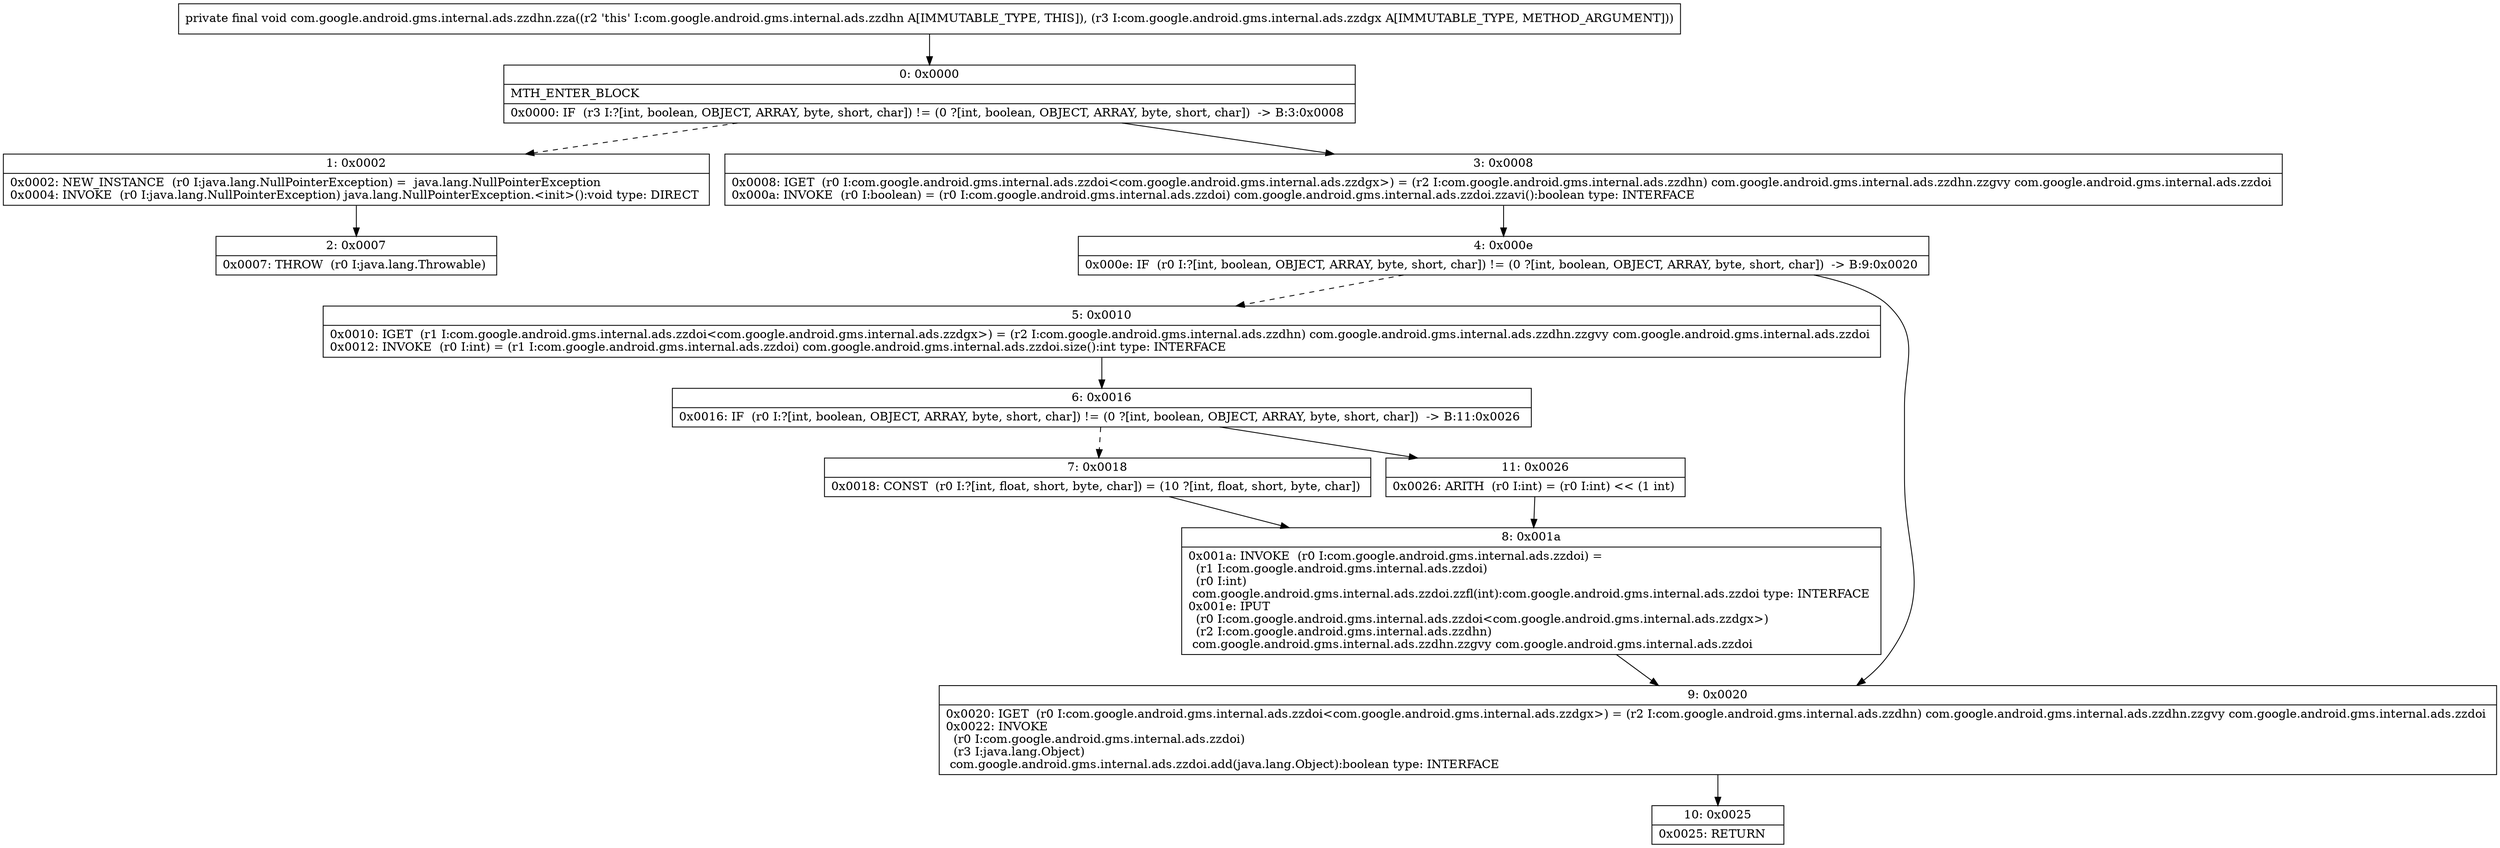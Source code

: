digraph "CFG forcom.google.android.gms.internal.ads.zzdhn.zza(Lcom\/google\/android\/gms\/internal\/ads\/zzdgx;)V" {
Node_0 [shape=record,label="{0\:\ 0x0000|MTH_ENTER_BLOCK\l|0x0000: IF  (r3 I:?[int, boolean, OBJECT, ARRAY, byte, short, char]) != (0 ?[int, boolean, OBJECT, ARRAY, byte, short, char])  \-\> B:3:0x0008 \l}"];
Node_1 [shape=record,label="{1\:\ 0x0002|0x0002: NEW_INSTANCE  (r0 I:java.lang.NullPointerException) =  java.lang.NullPointerException \l0x0004: INVOKE  (r0 I:java.lang.NullPointerException) java.lang.NullPointerException.\<init\>():void type: DIRECT \l}"];
Node_2 [shape=record,label="{2\:\ 0x0007|0x0007: THROW  (r0 I:java.lang.Throwable) \l}"];
Node_3 [shape=record,label="{3\:\ 0x0008|0x0008: IGET  (r0 I:com.google.android.gms.internal.ads.zzdoi\<com.google.android.gms.internal.ads.zzdgx\>) = (r2 I:com.google.android.gms.internal.ads.zzdhn) com.google.android.gms.internal.ads.zzdhn.zzgvy com.google.android.gms.internal.ads.zzdoi \l0x000a: INVOKE  (r0 I:boolean) = (r0 I:com.google.android.gms.internal.ads.zzdoi) com.google.android.gms.internal.ads.zzdoi.zzavi():boolean type: INTERFACE \l}"];
Node_4 [shape=record,label="{4\:\ 0x000e|0x000e: IF  (r0 I:?[int, boolean, OBJECT, ARRAY, byte, short, char]) != (0 ?[int, boolean, OBJECT, ARRAY, byte, short, char])  \-\> B:9:0x0020 \l}"];
Node_5 [shape=record,label="{5\:\ 0x0010|0x0010: IGET  (r1 I:com.google.android.gms.internal.ads.zzdoi\<com.google.android.gms.internal.ads.zzdgx\>) = (r2 I:com.google.android.gms.internal.ads.zzdhn) com.google.android.gms.internal.ads.zzdhn.zzgvy com.google.android.gms.internal.ads.zzdoi \l0x0012: INVOKE  (r0 I:int) = (r1 I:com.google.android.gms.internal.ads.zzdoi) com.google.android.gms.internal.ads.zzdoi.size():int type: INTERFACE \l}"];
Node_6 [shape=record,label="{6\:\ 0x0016|0x0016: IF  (r0 I:?[int, boolean, OBJECT, ARRAY, byte, short, char]) != (0 ?[int, boolean, OBJECT, ARRAY, byte, short, char])  \-\> B:11:0x0026 \l}"];
Node_7 [shape=record,label="{7\:\ 0x0018|0x0018: CONST  (r0 I:?[int, float, short, byte, char]) = (10 ?[int, float, short, byte, char]) \l}"];
Node_8 [shape=record,label="{8\:\ 0x001a|0x001a: INVOKE  (r0 I:com.google.android.gms.internal.ads.zzdoi) = \l  (r1 I:com.google.android.gms.internal.ads.zzdoi)\l  (r0 I:int)\l com.google.android.gms.internal.ads.zzdoi.zzfl(int):com.google.android.gms.internal.ads.zzdoi type: INTERFACE \l0x001e: IPUT  \l  (r0 I:com.google.android.gms.internal.ads.zzdoi\<com.google.android.gms.internal.ads.zzdgx\>)\l  (r2 I:com.google.android.gms.internal.ads.zzdhn)\l com.google.android.gms.internal.ads.zzdhn.zzgvy com.google.android.gms.internal.ads.zzdoi \l}"];
Node_9 [shape=record,label="{9\:\ 0x0020|0x0020: IGET  (r0 I:com.google.android.gms.internal.ads.zzdoi\<com.google.android.gms.internal.ads.zzdgx\>) = (r2 I:com.google.android.gms.internal.ads.zzdhn) com.google.android.gms.internal.ads.zzdhn.zzgvy com.google.android.gms.internal.ads.zzdoi \l0x0022: INVOKE  \l  (r0 I:com.google.android.gms.internal.ads.zzdoi)\l  (r3 I:java.lang.Object)\l com.google.android.gms.internal.ads.zzdoi.add(java.lang.Object):boolean type: INTERFACE \l}"];
Node_10 [shape=record,label="{10\:\ 0x0025|0x0025: RETURN   \l}"];
Node_11 [shape=record,label="{11\:\ 0x0026|0x0026: ARITH  (r0 I:int) = (r0 I:int) \<\< (1 int) \l}"];
MethodNode[shape=record,label="{private final void com.google.android.gms.internal.ads.zzdhn.zza((r2 'this' I:com.google.android.gms.internal.ads.zzdhn A[IMMUTABLE_TYPE, THIS]), (r3 I:com.google.android.gms.internal.ads.zzdgx A[IMMUTABLE_TYPE, METHOD_ARGUMENT])) }"];
MethodNode -> Node_0;
Node_0 -> Node_1[style=dashed];
Node_0 -> Node_3;
Node_1 -> Node_2;
Node_3 -> Node_4;
Node_4 -> Node_5[style=dashed];
Node_4 -> Node_9;
Node_5 -> Node_6;
Node_6 -> Node_7[style=dashed];
Node_6 -> Node_11;
Node_7 -> Node_8;
Node_8 -> Node_9;
Node_9 -> Node_10;
Node_11 -> Node_8;
}


